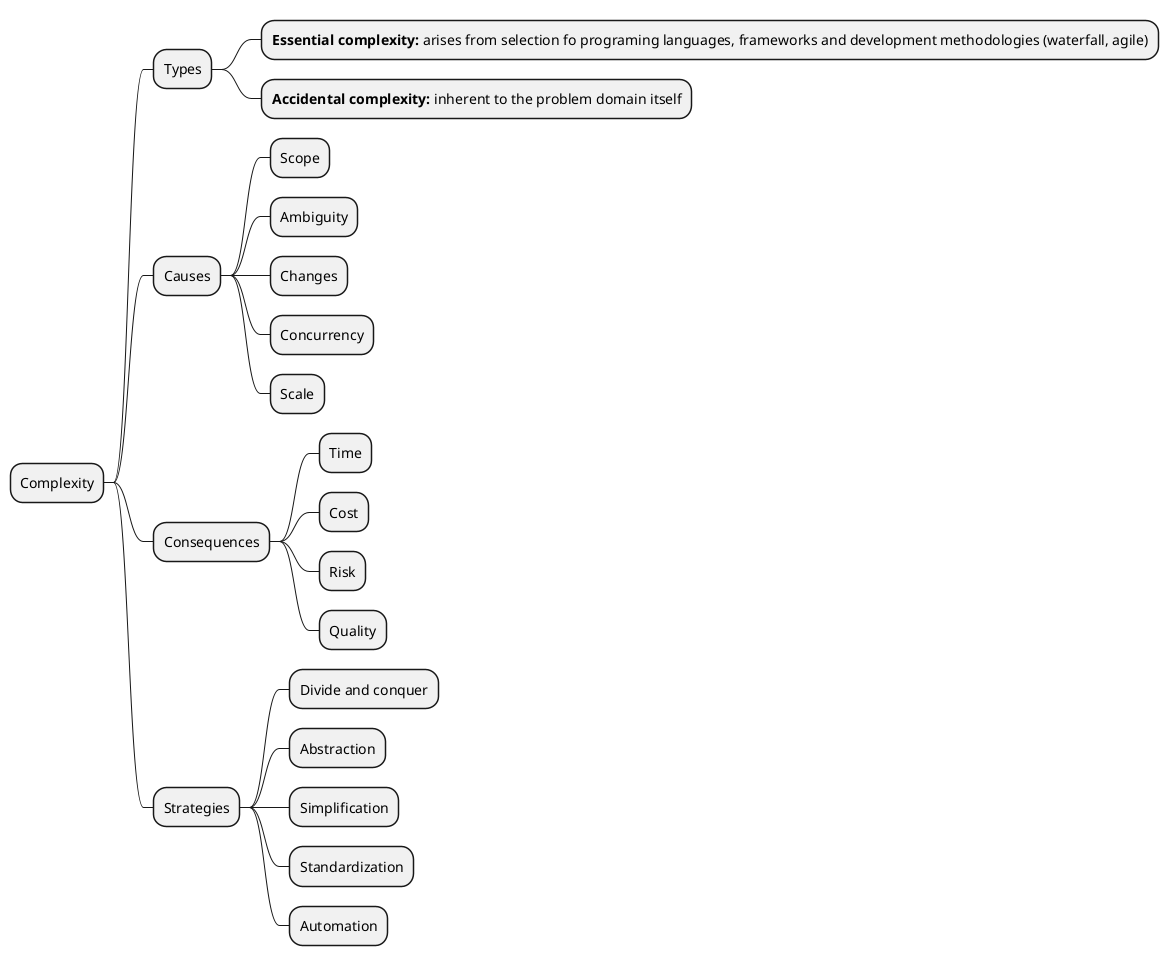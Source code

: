 @startmindmap
* Complexity
** Types
*** **Essential complexity:** arises from selection fo programing languages, frameworks and development methodologies (waterfall, agile)
*** **Accidental complexity:** inherent to the problem domain itself
** Causes
*** Scope
*** Ambiguity
*** Changes
*** Concurrency
*** Scale
** Consequences
*** Time
*** Cost
*** Risk
*** Quality
** Strategies
*** Divide and conquer
*** Abstraction
*** Simplification
*** Standardization
*** Automation
@endmindmap
